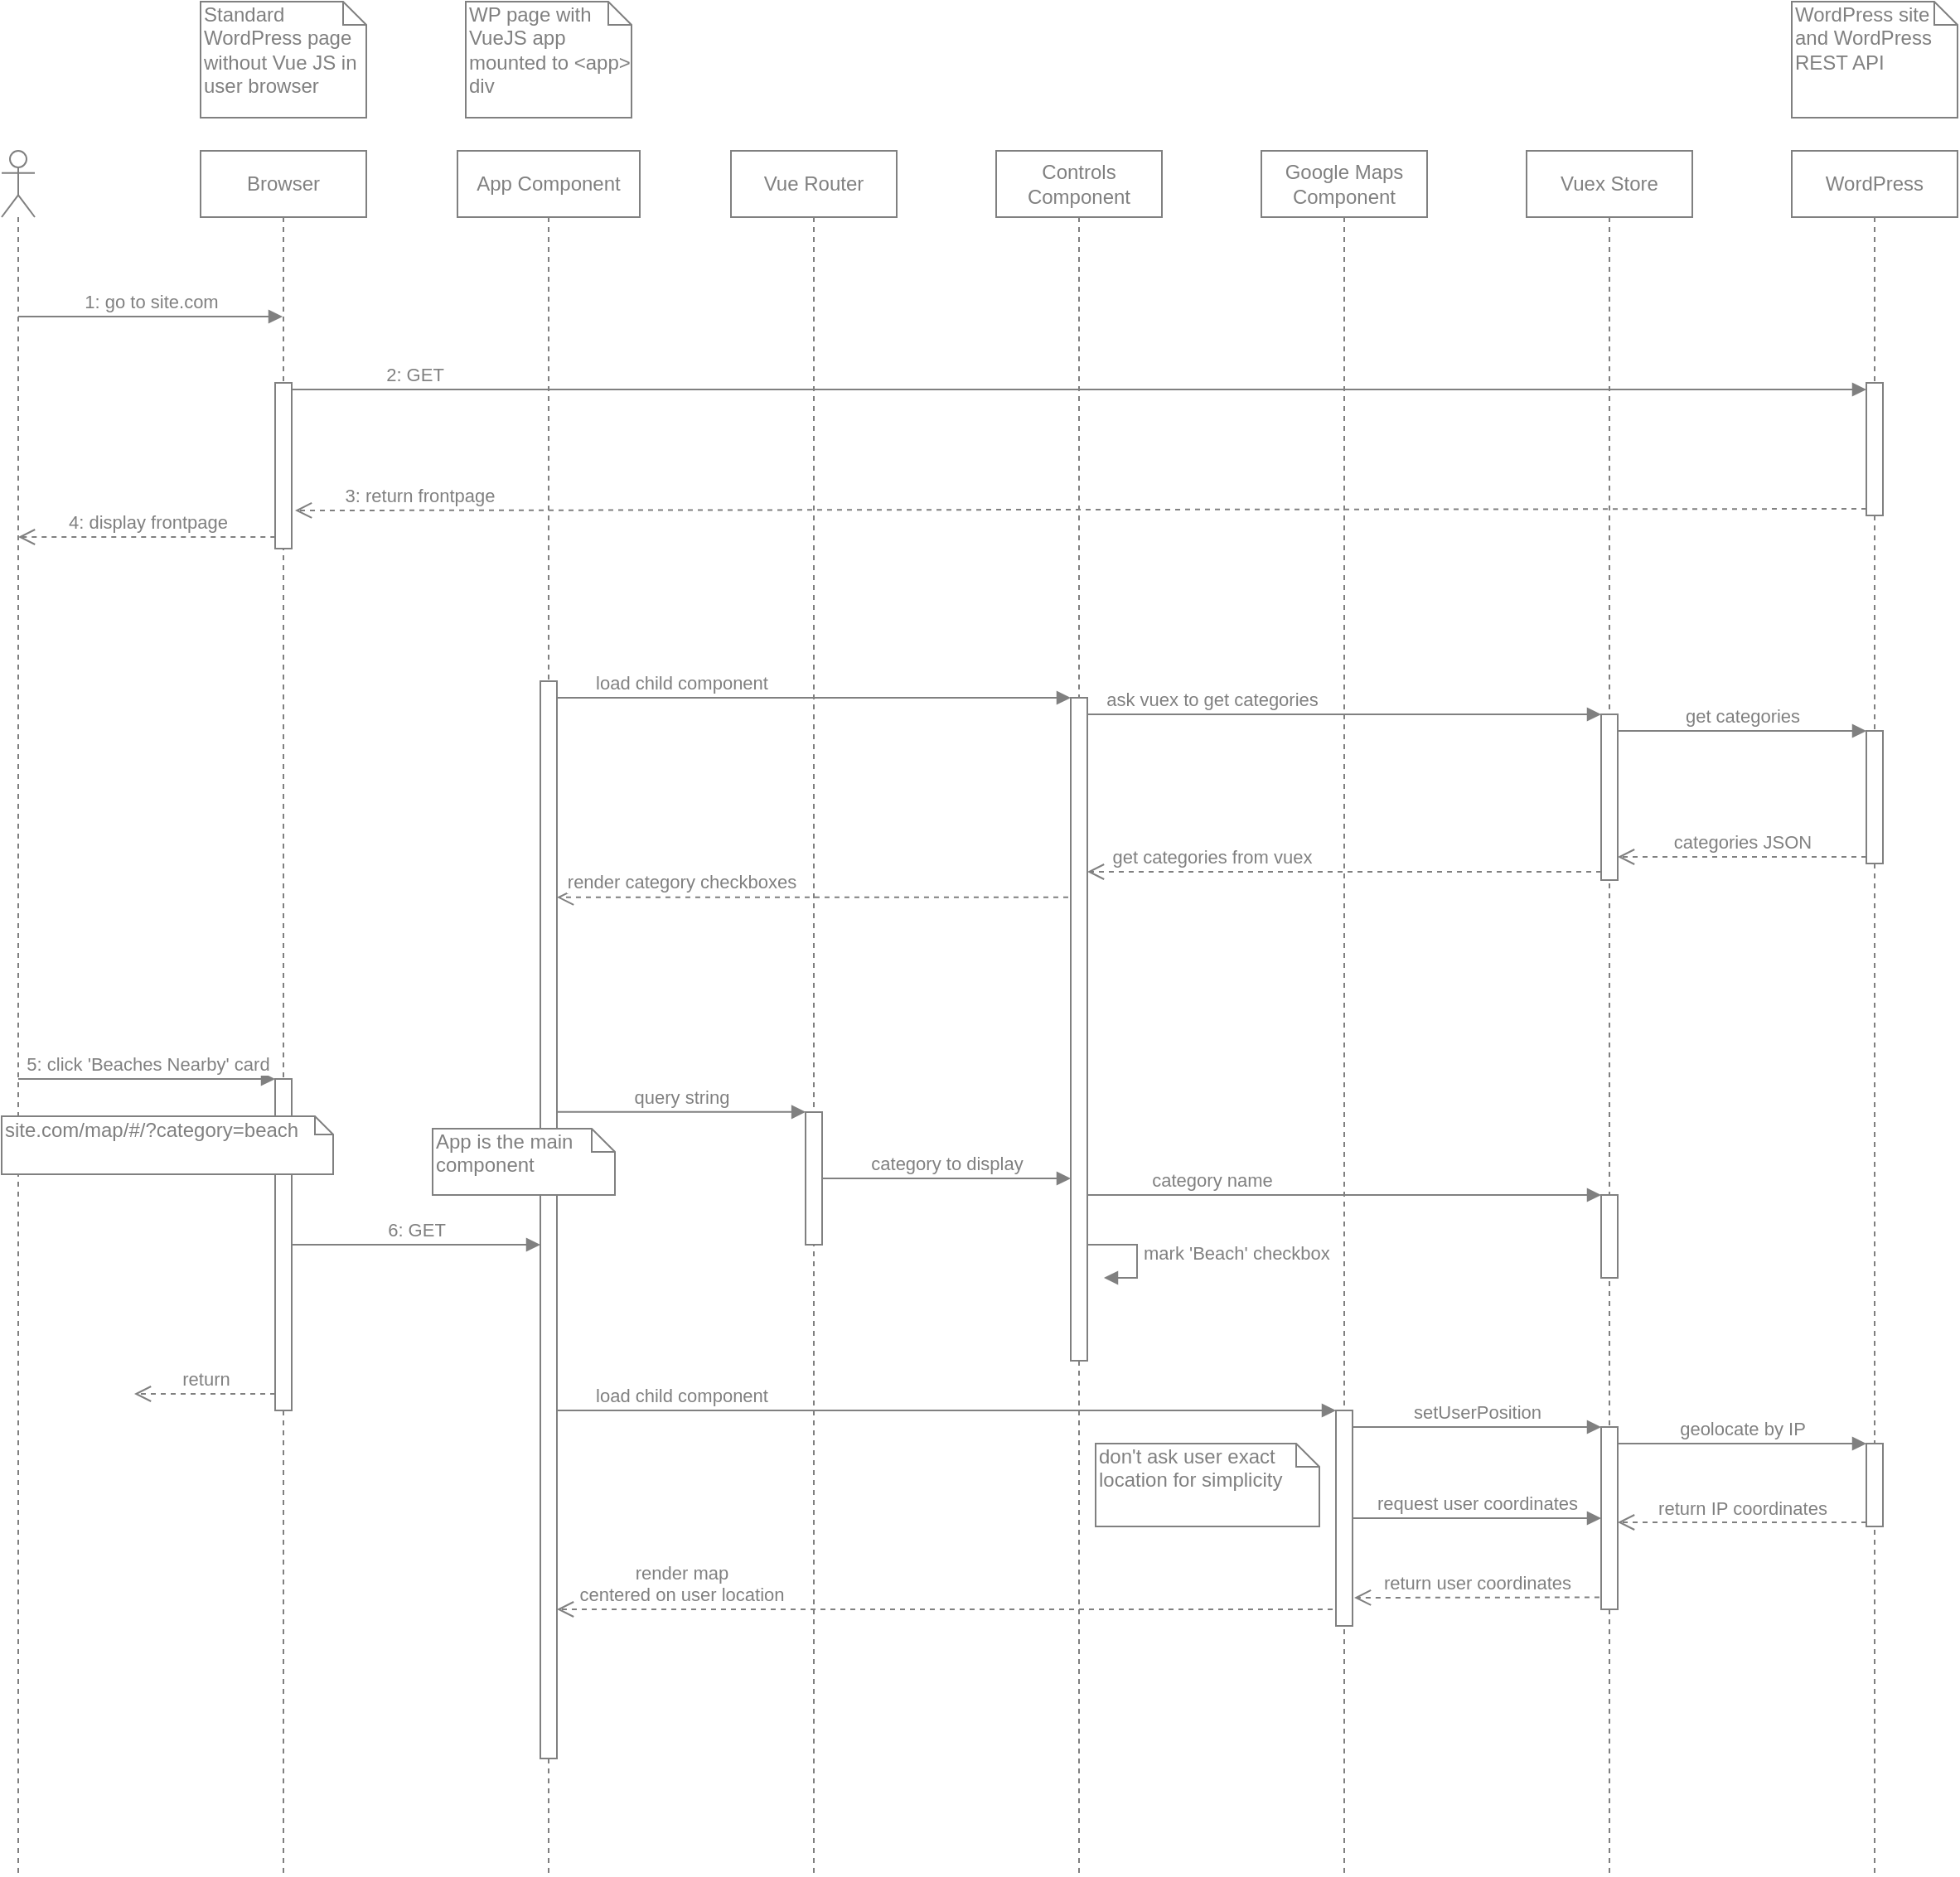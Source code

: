 <mxfile version="13.5.3" type="github">
  <diagram name="Page-1" id="13e1069c-82ec-6db2-03f1-153e76fe0fe0">
    <mxGraphModel dx="1422" dy="825" grid="1" gridSize="10" guides="1" tooltips="1" connect="1" arrows="1" fold="1" page="1" pageScale="1" pageWidth="1500" pageHeight="1500" background="#ffffff" math="0" shadow="0">
      <root>
        <mxCell id="0" />
        <mxCell id="1" parent="0" />
        <mxCell id="JqlryfgMJIv1-VmyIzc9-7" value="WordPress site and WordPress REST API" style="shape=note;whiteSpace=wrap;html=1;size=14;verticalAlign=top;align=left;spacingTop=-6;fontColor=#808080;strokeColor=#808080;" parent="1" vertex="1">
          <mxGeometry x="1230" y="200" width="100" height="70" as="geometry" />
        </mxCell>
        <mxCell id="JqlryfgMJIv1-VmyIzc9-8" value="Browser" style="shape=umlLifeline;perimeter=lifelinePerimeter;whiteSpace=wrap;html=1;container=1;collapsible=0;recursiveResize=0;outlineConnect=0;fontColor=#808080;strokeColor=#808080;" parent="1" vertex="1">
          <mxGeometry x="270" y="290" width="100" height="1040" as="geometry" />
        </mxCell>
        <mxCell id="JqlryfgMJIv1-VmyIzc9-13" value="" style="html=1;points=[];perimeter=orthogonalPerimeter;fontColor=#808080;strokeColor=#808080;" parent="JqlryfgMJIv1-VmyIzc9-8" vertex="1">
          <mxGeometry x="45" y="140" width="10" height="100" as="geometry" />
        </mxCell>
        <mxCell id="zZore4M1GCGTvKos9PnM-32" value="" style="html=1;points=[];perimeter=orthogonalPerimeter;fontColor=#808080;strokeColor=#808080;" parent="JqlryfgMJIv1-VmyIzc9-8" vertex="1">
          <mxGeometry x="45" y="560" width="10" height="200" as="geometry" />
        </mxCell>
        <mxCell id="zZore4M1GCGTvKos9PnM-34" value="return" style="html=1;verticalAlign=bottom;endArrow=open;dashed=1;endSize=8;exitX=0;exitY=0.95;fontColor=#808080;strokeColor=#808080;" parent="JqlryfgMJIv1-VmyIzc9-8" source="zZore4M1GCGTvKos9PnM-32" edge="1">
          <mxGeometry relative="1" as="geometry">
            <mxPoint x="-40" y="750" as="targetPoint" />
          </mxGeometry>
        </mxCell>
        <mxCell id="JqlryfgMJIv1-VmyIzc9-9" value="WordPress" style="shape=umlLifeline;perimeter=lifelinePerimeter;whiteSpace=wrap;html=1;container=1;collapsible=0;recursiveResize=0;outlineConnect=0;fontColor=#808080;strokeColor=#808080;" parent="1" vertex="1">
          <mxGeometry x="1230" y="290" width="100" height="1040" as="geometry" />
        </mxCell>
        <mxCell id="JqlryfgMJIv1-VmyIzc9-10" value="" style="html=1;points=[];perimeter=orthogonalPerimeter;fontColor=#808080;strokeColor=#808080;" parent="JqlryfgMJIv1-VmyIzc9-9" vertex="1">
          <mxGeometry x="45" y="140" width="10" height="80" as="geometry" />
        </mxCell>
        <mxCell id="NLJbwnEcYg1UQVGaQh75-42" value="" style="html=1;points=[];perimeter=orthogonalPerimeter;fontColor=#808080;strokeColor=#808080;" vertex="1" parent="JqlryfgMJIv1-VmyIzc9-9">
          <mxGeometry x="45" y="350" width="10" height="80" as="geometry" />
        </mxCell>
        <mxCell id="NLJbwnEcYg1UQVGaQh75-46" value="" style="html=1;points=[];perimeter=orthogonalPerimeter;fontColor=#808080;strokeColor=#808080;" vertex="1" parent="JqlryfgMJIv1-VmyIzc9-9">
          <mxGeometry x="45" y="780" width="10" height="50" as="geometry" />
        </mxCell>
        <mxCell id="JqlryfgMJIv1-VmyIzc9-11" value="2: GET" style="html=1;verticalAlign=bottom;endArrow=block;fontColor=#808080;strokeColor=#808080;exitX=1;exitY=0.04;exitDx=0;exitDy=0;exitPerimeter=0;" parent="1" source="JqlryfgMJIv1-VmyIzc9-13" target="JqlryfgMJIv1-VmyIzc9-10" edge="1">
          <mxGeometry x="-0.847" relative="1" as="geometry">
            <mxPoint x="270" y="380" as="sourcePoint" />
            <mxPoint x="1" as="offset" />
            <mxPoint x="1260" y="440" as="targetPoint" />
          </mxGeometry>
        </mxCell>
        <mxCell id="JqlryfgMJIv1-VmyIzc9-12" value="3: return frontpage" style="html=1;verticalAlign=bottom;endArrow=open;dashed=1;endSize=8;exitX=0;exitY=0.95;fontColor=#808080;strokeColor=#808080;" parent="1" source="JqlryfgMJIv1-VmyIzc9-10" edge="1">
          <mxGeometry x="0.842" relative="1" as="geometry">
            <mxPoint x="327" y="507" as="targetPoint" />
            <mxPoint as="offset" />
          </mxGeometry>
        </mxCell>
        <mxCell id="JqlryfgMJIv1-VmyIzc9-15" value="Standard WordPress page without Vue JS in user browser" style="shape=note;whiteSpace=wrap;html=1;size=14;verticalAlign=top;align=left;spacingTop=-6;fontColor=#808080;strokeColor=#808080;" parent="1" vertex="1">
          <mxGeometry x="270" y="200" width="100" height="70" as="geometry" />
        </mxCell>
        <mxCell id="JqlryfgMJIv1-VmyIzc9-16" value="Vuex Store" style="shape=umlLifeline;perimeter=lifelinePerimeter;whiteSpace=wrap;html=1;container=1;collapsible=0;recursiveResize=0;outlineConnect=0;fontColor=#808080;strokeColor=#808080;" parent="1" vertex="1">
          <mxGeometry x="1070" y="290" width="100" height="1040" as="geometry" />
        </mxCell>
        <mxCell id="zZore4M1GCGTvKos9PnM-37" value="" style="html=1;points=[];perimeter=orthogonalPerimeter;fontColor=#808080;strokeColor=#808080;" parent="JqlryfgMJIv1-VmyIzc9-16" vertex="1">
          <mxGeometry x="45" y="630" width="10" height="50" as="geometry" />
        </mxCell>
        <mxCell id="NLJbwnEcYg1UQVGaQh75-39" value="" style="html=1;points=[];perimeter=orthogonalPerimeter;fontColor=#808080;strokeColor=#808080;" vertex="1" parent="JqlryfgMJIv1-VmyIzc9-16">
          <mxGeometry x="45" y="340" width="10" height="100" as="geometry" />
        </mxCell>
        <mxCell id="NLJbwnEcYg1UQVGaQh75-12" value="" style="html=1;points=[];perimeter=orthogonalPerimeter;fontColor=#808080;strokeColor=#808080;" vertex="1" parent="JqlryfgMJIv1-VmyIzc9-16">
          <mxGeometry x="45" y="770" width="10" height="110" as="geometry" />
        </mxCell>
        <mxCell id="JqlryfgMJIv1-VmyIzc9-17" value="Vue Router" style="shape=umlLifeline;perimeter=lifelinePerimeter;whiteSpace=wrap;html=1;container=1;collapsible=0;recursiveResize=0;outlineConnect=0;fontColor=#808080;strokeColor=#808080;" parent="1" vertex="1">
          <mxGeometry x="590" y="290" width="100" height="1040" as="geometry" />
        </mxCell>
        <mxCell id="zZore4M1GCGTvKos9PnM-14" value="" style="html=1;points=[];perimeter=orthogonalPerimeter;fontColor=#808080;strokeColor=#808080;" parent="JqlryfgMJIv1-VmyIzc9-17" vertex="1">
          <mxGeometry x="45" y="580" width="10" height="80" as="geometry" />
        </mxCell>
        <mxCell id="zZore4M1GCGTvKos9PnM-1" value="Controls Component" style="shape=umlLifeline;perimeter=lifelinePerimeter;whiteSpace=wrap;html=1;container=1;collapsible=0;recursiveResize=0;outlineConnect=0;fontColor=#808080;strokeColor=#808080;" parent="1" vertex="1">
          <mxGeometry x="750" y="290" width="100" height="1040" as="geometry" />
        </mxCell>
        <mxCell id="zZore4M1GCGTvKos9PnM-20" value="" style="html=1;points=[];perimeter=orthogonalPerimeter;fontColor=#808080;strokeColor=#808080;" parent="zZore4M1GCGTvKos9PnM-1" vertex="1">
          <mxGeometry x="45" y="330" width="10" height="400" as="geometry" />
        </mxCell>
        <mxCell id="NLJbwnEcYg1UQVGaQh75-29" value="mark &#39;Beach&#39; checkbox" style="edgeStyle=orthogonalEdgeStyle;html=1;align=left;spacingLeft=2;endArrow=block;rounded=0;entryX=1;entryY=0;fontColor=#808080;strokeColor=#808080;" edge="1" parent="zZore4M1GCGTvKos9PnM-1" source="zZore4M1GCGTvKos9PnM-20">
          <mxGeometry relative="1" as="geometry">
            <mxPoint x="60" y="660" as="sourcePoint" />
            <Array as="points">
              <mxPoint x="85" y="660" />
              <mxPoint x="85" y="680" />
            </Array>
            <mxPoint x="65" y="680" as="targetPoint" />
          </mxGeometry>
        </mxCell>
        <mxCell id="zZore4M1GCGTvKos9PnM-2" value="Google Maps Component" style="shape=umlLifeline;perimeter=lifelinePerimeter;whiteSpace=wrap;html=1;container=1;collapsible=0;recursiveResize=0;outlineConnect=0;fontColor=#808080;strokeColor=#808080;" parent="1" vertex="1">
          <mxGeometry x="910" y="290" width="100" height="1040" as="geometry" />
        </mxCell>
        <mxCell id="NLJbwnEcYg1UQVGaQh75-2" value="" style="html=1;points=[];perimeter=orthogonalPerimeter;fontColor=#808080;strokeColor=#808080;" vertex="1" parent="zZore4M1GCGTvKos9PnM-2">
          <mxGeometry x="45" y="760" width="10" height="130" as="geometry" />
        </mxCell>
        <mxCell id="zZore4M1GCGTvKos9PnM-21" value="category to display" style="html=1;verticalAlign=bottom;endArrow=block;fontColor=#808080;strokeColor=#808080;" parent="1" source="zZore4M1GCGTvKos9PnM-14" target="zZore4M1GCGTvKos9PnM-20" edge="1">
          <mxGeometry relative="1" as="geometry">
            <mxPoint x="660" y="670" as="sourcePoint" />
            <mxPoint x="790" y="910" as="targetPoint" />
          </mxGeometry>
        </mxCell>
        <mxCell id="zZore4M1GCGTvKos9PnM-23" value="" style="shape=umlLifeline;participant=umlActor;perimeter=lifelinePerimeter;whiteSpace=wrap;html=1;container=1;collapsible=0;recursiveResize=0;verticalAlign=top;spacingTop=36;outlineConnect=0;fontColor=#808080;strokeColor=#808080;" parent="1" vertex="1">
          <mxGeometry x="150" y="290" width="20" height="1040" as="geometry" />
        </mxCell>
        <mxCell id="zZore4M1GCGTvKos9PnM-24" value="1: go to site.com" style="html=1;verticalAlign=bottom;endArrow=block;fontColor=#808080;strokeColor=#808080;" parent="zZore4M1GCGTvKos9PnM-23" target="JqlryfgMJIv1-VmyIzc9-8" edge="1">
          <mxGeometry width="80" relative="1" as="geometry">
            <mxPoint x="10" y="100" as="sourcePoint" />
            <mxPoint x="90" y="100" as="targetPoint" />
          </mxGeometry>
        </mxCell>
        <mxCell id="zZore4M1GCGTvKos9PnM-27" value="query string" style="html=1;verticalAlign=bottom;endArrow=block;entryX=0.004;entryY=-0.001;entryDx=0;entryDy=0;entryPerimeter=0;fontColor=#808080;strokeColor=#808080;" parent="1" source="zZore4M1GCGTvKos9PnM-42" target="zZore4M1GCGTvKos9PnM-14" edge="1">
          <mxGeometry x="-0.0" width="80" relative="1" as="geometry">
            <mxPoint x="490" y="669" as="sourcePoint" />
            <mxPoint x="410" y="610" as="targetPoint" />
            <mxPoint as="offset" />
          </mxGeometry>
        </mxCell>
        <mxCell id="zZore4M1GCGTvKos9PnM-28" value="4: display frontpage" style="html=1;verticalAlign=bottom;endArrow=open;dashed=1;endSize=8;exitX=0.014;exitY=0.93;exitDx=0;exitDy=0;exitPerimeter=0;fontColor=#808080;strokeColor=#808080;" parent="1" source="JqlryfgMJIv1-VmyIzc9-13" target="zZore4M1GCGTvKos9PnM-23" edge="1">
          <mxGeometry relative="1" as="geometry">
            <mxPoint x="280" y="560" as="sourcePoint" />
            <mxPoint x="200" y="560" as="targetPoint" />
          </mxGeometry>
        </mxCell>
        <mxCell id="zZore4M1GCGTvKos9PnM-33" value="5: click &#39;Beaches Nearby&#39; card" style="html=1;verticalAlign=bottom;endArrow=block;entryX=0;entryY=0;fontColor=#808080;strokeColor=#808080;" parent="1" source="zZore4M1GCGTvKos9PnM-23" target="zZore4M1GCGTvKos9PnM-32" edge="1">
          <mxGeometry relative="1" as="geometry">
            <mxPoint x="245" y="650" as="sourcePoint" />
          </mxGeometry>
        </mxCell>
        <mxCell id="zZore4M1GCGTvKos9PnM-38" value="category name" style="html=1;verticalAlign=bottom;endArrow=block;entryX=0;entryY=0;fontColor=#808080;strokeColor=#808080;" parent="1" source="zZore4M1GCGTvKos9PnM-20" target="zZore4M1GCGTvKos9PnM-37" edge="1">
          <mxGeometry x="-0.516" relative="1" as="geometry">
            <mxPoint x="1045" y="680" as="sourcePoint" />
            <mxPoint as="offset" />
          </mxGeometry>
        </mxCell>
        <mxCell id="zZore4M1GCGTvKos9PnM-40" value="App Component" style="shape=umlLifeline;perimeter=lifelinePerimeter;whiteSpace=wrap;html=1;container=1;collapsible=0;recursiveResize=0;outlineConnect=0;fontColor=#808080;strokeColor=#808080;" parent="1" vertex="1">
          <mxGeometry x="425" y="290" width="110" height="1040" as="geometry" />
        </mxCell>
        <mxCell id="zZore4M1GCGTvKos9PnM-42" value="" style="html=1;points=[];perimeter=orthogonalPerimeter;fontColor=#808080;strokeColor=#808080;" parent="zZore4M1GCGTvKos9PnM-40" vertex="1">
          <mxGeometry x="50" y="320" width="10" height="650" as="geometry" />
        </mxCell>
        <mxCell id="NLJbwnEcYg1UQVGaQh75-1" value="App is the main component" style="shape=note;whiteSpace=wrap;html=1;size=14;verticalAlign=top;align=left;spacingTop=-6;fontColor=#808080;strokeColor=#808080;" vertex="1" parent="zZore4M1GCGTvKos9PnM-40">
          <mxGeometry x="-15" y="590" width="110" height="40" as="geometry" />
        </mxCell>
        <mxCell id="zZore4M1GCGTvKos9PnM-41" value="WP page with VueJS app mounted to &amp;lt;app&amp;gt; div" style="shape=note;whiteSpace=wrap;html=1;size=14;verticalAlign=top;align=left;spacingTop=-6;fontColor=#808080;strokeColor=#808080;" parent="1" vertex="1">
          <mxGeometry x="430" y="200" width="100" height="70" as="geometry" />
        </mxCell>
        <mxCell id="zZore4M1GCGTvKos9PnM-45" value="6: GET" style="html=1;verticalAlign=bottom;endArrow=block;fontColor=#808080;strokeColor=#808080;" parent="1" source="zZore4M1GCGTvKos9PnM-32" target="zZore4M1GCGTvKos9PnM-42" edge="1">
          <mxGeometry width="80" relative="1" as="geometry">
            <mxPoint x="360" y="660" as="sourcePoint" />
            <mxPoint x="440" y="660" as="targetPoint" />
          </mxGeometry>
        </mxCell>
        <mxCell id="zZore4M1GCGTvKos9PnM-48" value="site.com/map/#/?category=beach" style="shape=note;whiteSpace=wrap;html=1;size=11;verticalAlign=top;align=left;spacingTop=-6;fontColor=#808080;strokeColor=#808080;" parent="1" vertex="1">
          <mxGeometry x="150" y="872.5" width="200" height="35" as="geometry" />
        </mxCell>
        <mxCell id="NLJbwnEcYg1UQVGaQh75-3" value="load child component" style="html=1;verticalAlign=bottom;endArrow=block;entryX=0;entryY=0;fontColor=#808080;strokeColor=#808080;" edge="1" target="NLJbwnEcYg1UQVGaQh75-2" parent="1" source="zZore4M1GCGTvKos9PnM-42">
          <mxGeometry x="-0.681" relative="1" as="geometry">
            <mxPoint x="885" y="850" as="sourcePoint" />
            <mxPoint as="offset" />
          </mxGeometry>
        </mxCell>
        <mxCell id="NLJbwnEcYg1UQVGaQh75-13" value="setUserPosition" style="html=1;verticalAlign=bottom;endArrow=block;entryX=0;entryY=0;fontColor=#808080;strokeColor=#808080;" edge="1" target="NLJbwnEcYg1UQVGaQh75-12" parent="1" source="NLJbwnEcYg1UQVGaQh75-2">
          <mxGeometry relative="1" as="geometry">
            <mxPoint x="990" y="860" as="sourcePoint" />
            <mxPoint as="offset" />
          </mxGeometry>
        </mxCell>
        <mxCell id="NLJbwnEcYg1UQVGaQh75-15" value="don&#39;t ask user exact location for simplicity" style="shape=note;whiteSpace=wrap;html=1;size=14;verticalAlign=top;align=left;spacingTop=-6;fontColor=#808080;strokeColor=#808080;" vertex="1" parent="1">
          <mxGeometry x="810" y="1070" width="135" height="50" as="geometry" />
        </mxCell>
        <mxCell id="NLJbwnEcYg1UQVGaQh75-21" value="request user coordinates" style="html=1;verticalAlign=bottom;endArrow=block;fontColor=#808080;strokeColor=#808080;" edge="1" target="NLJbwnEcYg1UQVGaQh75-12" parent="1" source="NLJbwnEcYg1UQVGaQh75-2">
          <mxGeometry relative="1" as="geometry">
            <mxPoint x="970" y="1176" as="sourcePoint" />
            <mxPoint x="1100" y="1200" as="targetPoint" />
            <mxPoint as="offset" />
          </mxGeometry>
        </mxCell>
        <mxCell id="NLJbwnEcYg1UQVGaQh75-30" value="load child component" style="html=1;verticalAlign=bottom;endArrow=block;fontColor=#808080;strokeColor=#808080;" edge="1" parent="1" target="zZore4M1GCGTvKos9PnM-20">
          <mxGeometry x="-0.517" width="80" relative="1" as="geometry">
            <mxPoint x="485" y="620" as="sourcePoint" />
            <mxPoint x="770" y="631" as="targetPoint" />
            <mxPoint as="offset" />
          </mxGeometry>
        </mxCell>
        <mxCell id="NLJbwnEcYg1UQVGaQh75-40" value="ask vuex to get categories" style="html=1;verticalAlign=bottom;endArrow=block;entryX=0;entryY=0;fontColor=#808080;strokeColor=#808080;" edge="1" target="NLJbwnEcYg1UQVGaQh75-39" parent="1" source="zZore4M1GCGTvKos9PnM-20">
          <mxGeometry x="-0.516" relative="1" as="geometry">
            <mxPoint x="850" y="630" as="sourcePoint" />
            <mxPoint as="offset" />
          </mxGeometry>
        </mxCell>
        <mxCell id="NLJbwnEcYg1UQVGaQh75-43" value="get categories" style="html=1;verticalAlign=bottom;endArrow=block;entryX=0;entryY=0;fontColor=#808080;strokeColor=#808080;" edge="1" target="NLJbwnEcYg1UQVGaQh75-42" parent="1" source="NLJbwnEcYg1UQVGaQh75-39">
          <mxGeometry relative="1" as="geometry">
            <mxPoint x="1205" y="640" as="sourcePoint" />
          </mxGeometry>
        </mxCell>
        <mxCell id="NLJbwnEcYg1UQVGaQh75-44" value="categories JSON" style="html=1;verticalAlign=bottom;endArrow=open;dashed=1;endSize=8;exitX=0;exitY=0.95;fontColor=#808080;strokeColor=#808080;" edge="1" source="NLJbwnEcYg1UQVGaQh75-42" parent="1" target="NLJbwnEcYg1UQVGaQh75-39">
          <mxGeometry relative="1" as="geometry">
            <mxPoint x="1205" y="716" as="targetPoint" />
          </mxGeometry>
        </mxCell>
        <mxCell id="NLJbwnEcYg1UQVGaQh75-41" value="get categories from vuex" style="html=1;verticalAlign=bottom;endArrow=open;dashed=1;endSize=8;exitX=0;exitY=0.95;fontColor=#808080;strokeColor=#808080;" edge="1" source="NLJbwnEcYg1UQVGaQh75-39" parent="1" target="zZore4M1GCGTvKos9PnM-20">
          <mxGeometry x="0.516" relative="1" as="geometry">
            <mxPoint x="1040" y="725" as="targetPoint" />
            <mxPoint as="offset" />
          </mxGeometry>
        </mxCell>
        <mxCell id="NLJbwnEcYg1UQVGaQh75-45" value="render category checkboxes" style="html=1;verticalAlign=bottom;endArrow=open;dashed=1;endSize=8;exitX=-0.152;exitY=0.301;exitDx=0;exitDy=0;exitPerimeter=0;fontColor=#808080;strokeColor=#808080;" edge="1" parent="1" source="zZore4M1GCGTvKos9PnM-20" target="zZore4M1GCGTvKos9PnM-42">
          <mxGeometry x="0.514" relative="1" as="geometry">
            <mxPoint x="790" y="740" as="sourcePoint" />
            <mxPoint x="710" y="740" as="targetPoint" />
            <mxPoint as="offset" />
          </mxGeometry>
        </mxCell>
        <mxCell id="NLJbwnEcYg1UQVGaQh75-47" value="geolocate by IP" style="html=1;verticalAlign=bottom;endArrow=block;entryX=0;entryY=0;fontColor=#808080;strokeColor=#808080;" edge="1" target="NLJbwnEcYg1UQVGaQh75-46" parent="1" source="NLJbwnEcYg1UQVGaQh75-12">
          <mxGeometry relative="1" as="geometry">
            <mxPoint x="1180" y="1070" as="sourcePoint" />
          </mxGeometry>
        </mxCell>
        <mxCell id="NLJbwnEcYg1UQVGaQh75-48" value="return IP coordinates" style="html=1;verticalAlign=bottom;endArrow=open;dashed=1;endSize=8;exitX=0;exitY=0.95;fontColor=#808080;strokeColor=#808080;" edge="1" source="NLJbwnEcYg1UQVGaQh75-46" parent="1" target="NLJbwnEcYg1UQVGaQh75-12">
          <mxGeometry relative="1" as="geometry">
            <mxPoint x="1205" y="1146" as="targetPoint" />
          </mxGeometry>
        </mxCell>
        <mxCell id="NLJbwnEcYg1UQVGaQh75-49" value="return user coordinates" style="html=1;verticalAlign=bottom;endArrow=open;dashed=1;endSize=8;exitX=-0.105;exitY=0.934;exitDx=0;exitDy=0;exitPerimeter=0;fontColor=#808080;strokeColor=#808080;" edge="1" parent="1" source="NLJbwnEcYg1UQVGaQh75-12">
          <mxGeometry relative="1" as="geometry">
            <mxPoint x="1110" y="1254" as="sourcePoint" />
            <mxPoint x="966" y="1163" as="targetPoint" />
          </mxGeometry>
        </mxCell>
        <mxCell id="NLJbwnEcYg1UQVGaQh75-50" value="&lt;div&gt;render map&lt;/div&gt;&lt;div&gt; centered on user location&lt;/div&gt;" style="html=1;verticalAlign=bottom;endArrow=open;dashed=1;endSize=8;fontColor=#808080;strokeColor=#808080;" edge="1" parent="1" target="zZore4M1GCGTvKos9PnM-42">
          <mxGeometry x="0.679" relative="1" as="geometry">
            <mxPoint x="953" y="1170" as="sourcePoint" />
            <mxPoint x="870" y="1220" as="targetPoint" />
            <mxPoint as="offset" />
          </mxGeometry>
        </mxCell>
      </root>
    </mxGraphModel>
  </diagram>
</mxfile>
